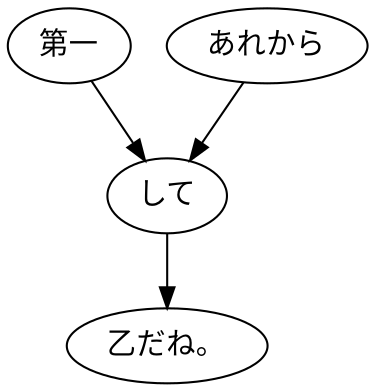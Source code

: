 digraph graph7841 {
	node0 [label="第一"];
	node1 [label="あれから"];
	node2 [label="して"];
	node3 [label="乙だね。"];
	node0 -> node2;
	node1 -> node2;
	node2 -> node3;
}
